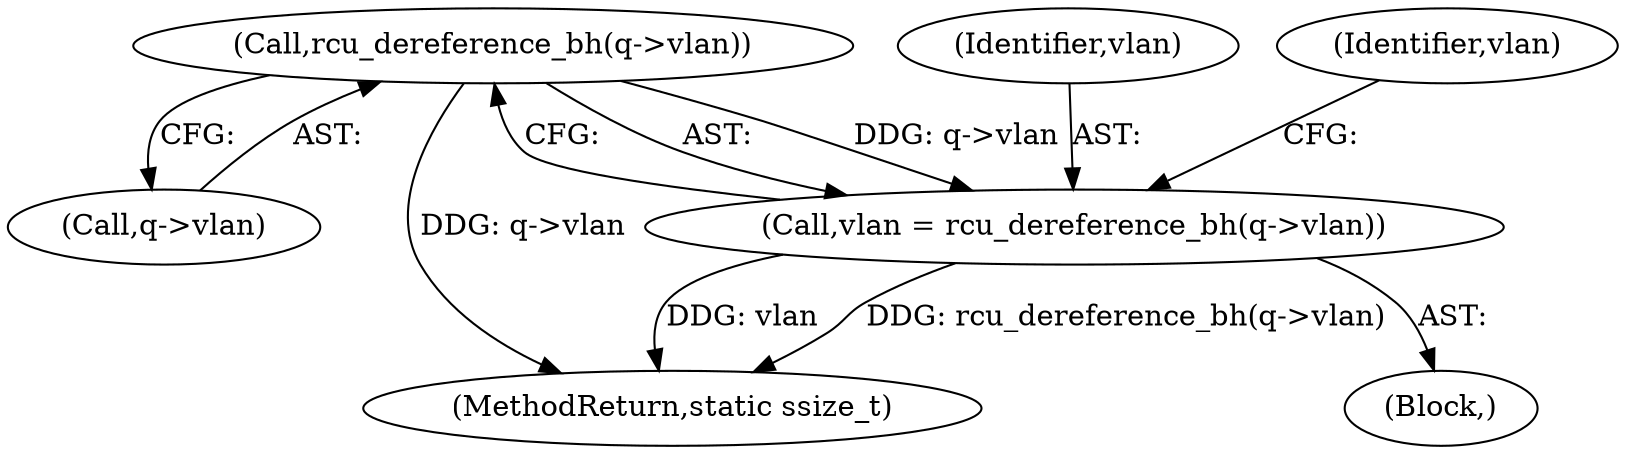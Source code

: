 digraph "0_linux_b92946e2919134ebe2a4083e4302236295ea2a73@pointer" {
"1000409" [label="(Call,rcu_dereference_bh(q->vlan))"];
"1000407" [label="(Call,vlan = rcu_dereference_bh(q->vlan))"];
"1000407" [label="(Call,vlan = rcu_dereference_bh(q->vlan))"];
"1000408" [label="(Identifier,vlan)"];
"1000410" [label="(Call,q->vlan)"];
"1000409" [label="(Call,rcu_dereference_bh(q->vlan))"];
"1000426" [label="(MethodReturn,static ssize_t)"];
"1000414" [label="(Identifier,vlan)"];
"1000110" [label="(Block,)"];
"1000409" -> "1000407"  [label="AST: "];
"1000409" -> "1000410"  [label="CFG: "];
"1000410" -> "1000409"  [label="AST: "];
"1000407" -> "1000409"  [label="CFG: "];
"1000409" -> "1000426"  [label="DDG: q->vlan"];
"1000409" -> "1000407"  [label="DDG: q->vlan"];
"1000407" -> "1000110"  [label="AST: "];
"1000408" -> "1000407"  [label="AST: "];
"1000414" -> "1000407"  [label="CFG: "];
"1000407" -> "1000426"  [label="DDG: rcu_dereference_bh(q->vlan)"];
"1000407" -> "1000426"  [label="DDG: vlan"];
}
